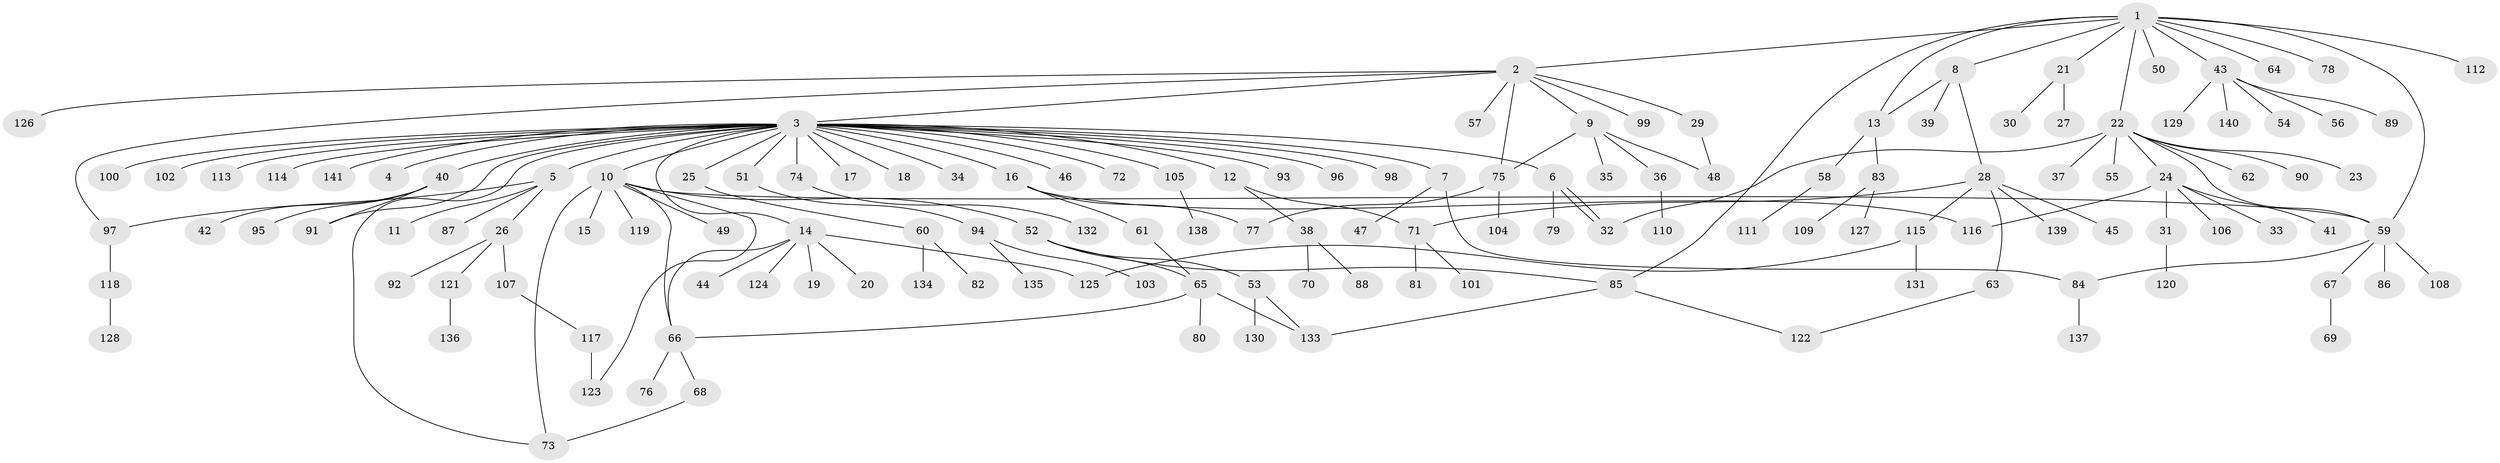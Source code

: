 // Generated by graph-tools (version 1.1) at 2025/01/03/09/25 03:01:52]
// undirected, 141 vertices, 164 edges
graph export_dot {
graph [start="1"]
  node [color=gray90,style=filled];
  1;
  2;
  3;
  4;
  5;
  6;
  7;
  8;
  9;
  10;
  11;
  12;
  13;
  14;
  15;
  16;
  17;
  18;
  19;
  20;
  21;
  22;
  23;
  24;
  25;
  26;
  27;
  28;
  29;
  30;
  31;
  32;
  33;
  34;
  35;
  36;
  37;
  38;
  39;
  40;
  41;
  42;
  43;
  44;
  45;
  46;
  47;
  48;
  49;
  50;
  51;
  52;
  53;
  54;
  55;
  56;
  57;
  58;
  59;
  60;
  61;
  62;
  63;
  64;
  65;
  66;
  67;
  68;
  69;
  70;
  71;
  72;
  73;
  74;
  75;
  76;
  77;
  78;
  79;
  80;
  81;
  82;
  83;
  84;
  85;
  86;
  87;
  88;
  89;
  90;
  91;
  92;
  93;
  94;
  95;
  96;
  97;
  98;
  99;
  100;
  101;
  102;
  103;
  104;
  105;
  106;
  107;
  108;
  109;
  110;
  111;
  112;
  113;
  114;
  115;
  116;
  117;
  118;
  119;
  120;
  121;
  122;
  123;
  124;
  125;
  126;
  127;
  128;
  129;
  130;
  131;
  132;
  133;
  134;
  135;
  136;
  137;
  138;
  139;
  140;
  141;
  1 -- 2;
  1 -- 8;
  1 -- 13;
  1 -- 21;
  1 -- 22;
  1 -- 43;
  1 -- 50;
  1 -- 59;
  1 -- 64;
  1 -- 78;
  1 -- 85;
  1 -- 112;
  2 -- 3;
  2 -- 9;
  2 -- 29;
  2 -- 57;
  2 -- 75;
  2 -- 97;
  2 -- 99;
  2 -- 126;
  3 -- 4;
  3 -- 5;
  3 -- 6;
  3 -- 7;
  3 -- 10;
  3 -- 12;
  3 -- 14;
  3 -- 16;
  3 -- 17;
  3 -- 18;
  3 -- 25;
  3 -- 34;
  3 -- 40;
  3 -- 46;
  3 -- 51;
  3 -- 72;
  3 -- 73;
  3 -- 74;
  3 -- 91;
  3 -- 93;
  3 -- 96;
  3 -- 98;
  3 -- 100;
  3 -- 102;
  3 -- 105;
  3 -- 113;
  3 -- 114;
  3 -- 141;
  5 -- 11;
  5 -- 26;
  5 -- 87;
  5 -- 97;
  6 -- 32;
  6 -- 32;
  6 -- 79;
  7 -- 47;
  7 -- 84;
  8 -- 13;
  8 -- 28;
  8 -- 39;
  9 -- 35;
  9 -- 36;
  9 -- 48;
  9 -- 75;
  10 -- 15;
  10 -- 49;
  10 -- 52;
  10 -- 59;
  10 -- 66;
  10 -- 73;
  10 -- 119;
  10 -- 123;
  12 -- 38;
  12 -- 71;
  13 -- 58;
  13 -- 83;
  14 -- 19;
  14 -- 20;
  14 -- 44;
  14 -- 66;
  14 -- 124;
  14 -- 125;
  16 -- 61;
  16 -- 77;
  16 -- 116;
  21 -- 27;
  21 -- 30;
  22 -- 23;
  22 -- 24;
  22 -- 32;
  22 -- 37;
  22 -- 55;
  22 -- 59;
  22 -- 62;
  22 -- 90;
  24 -- 31;
  24 -- 33;
  24 -- 41;
  24 -- 106;
  24 -- 116;
  25 -- 60;
  26 -- 92;
  26 -- 107;
  26 -- 121;
  28 -- 45;
  28 -- 63;
  28 -- 71;
  28 -- 115;
  28 -- 139;
  29 -- 48;
  31 -- 120;
  36 -- 110;
  38 -- 70;
  38 -- 88;
  40 -- 42;
  40 -- 91;
  40 -- 95;
  43 -- 54;
  43 -- 56;
  43 -- 89;
  43 -- 129;
  43 -- 140;
  51 -- 94;
  52 -- 53;
  52 -- 65;
  52 -- 85;
  53 -- 130;
  53 -- 133;
  58 -- 111;
  59 -- 67;
  59 -- 84;
  59 -- 86;
  59 -- 108;
  60 -- 82;
  60 -- 134;
  61 -- 65;
  63 -- 122;
  65 -- 66;
  65 -- 80;
  65 -- 133;
  66 -- 68;
  66 -- 76;
  67 -- 69;
  68 -- 73;
  71 -- 81;
  71 -- 101;
  74 -- 132;
  75 -- 77;
  75 -- 104;
  83 -- 109;
  83 -- 127;
  84 -- 137;
  85 -- 122;
  85 -- 133;
  94 -- 103;
  94 -- 135;
  97 -- 118;
  105 -- 138;
  107 -- 117;
  115 -- 125;
  115 -- 131;
  117 -- 123;
  118 -- 128;
  121 -- 136;
}
